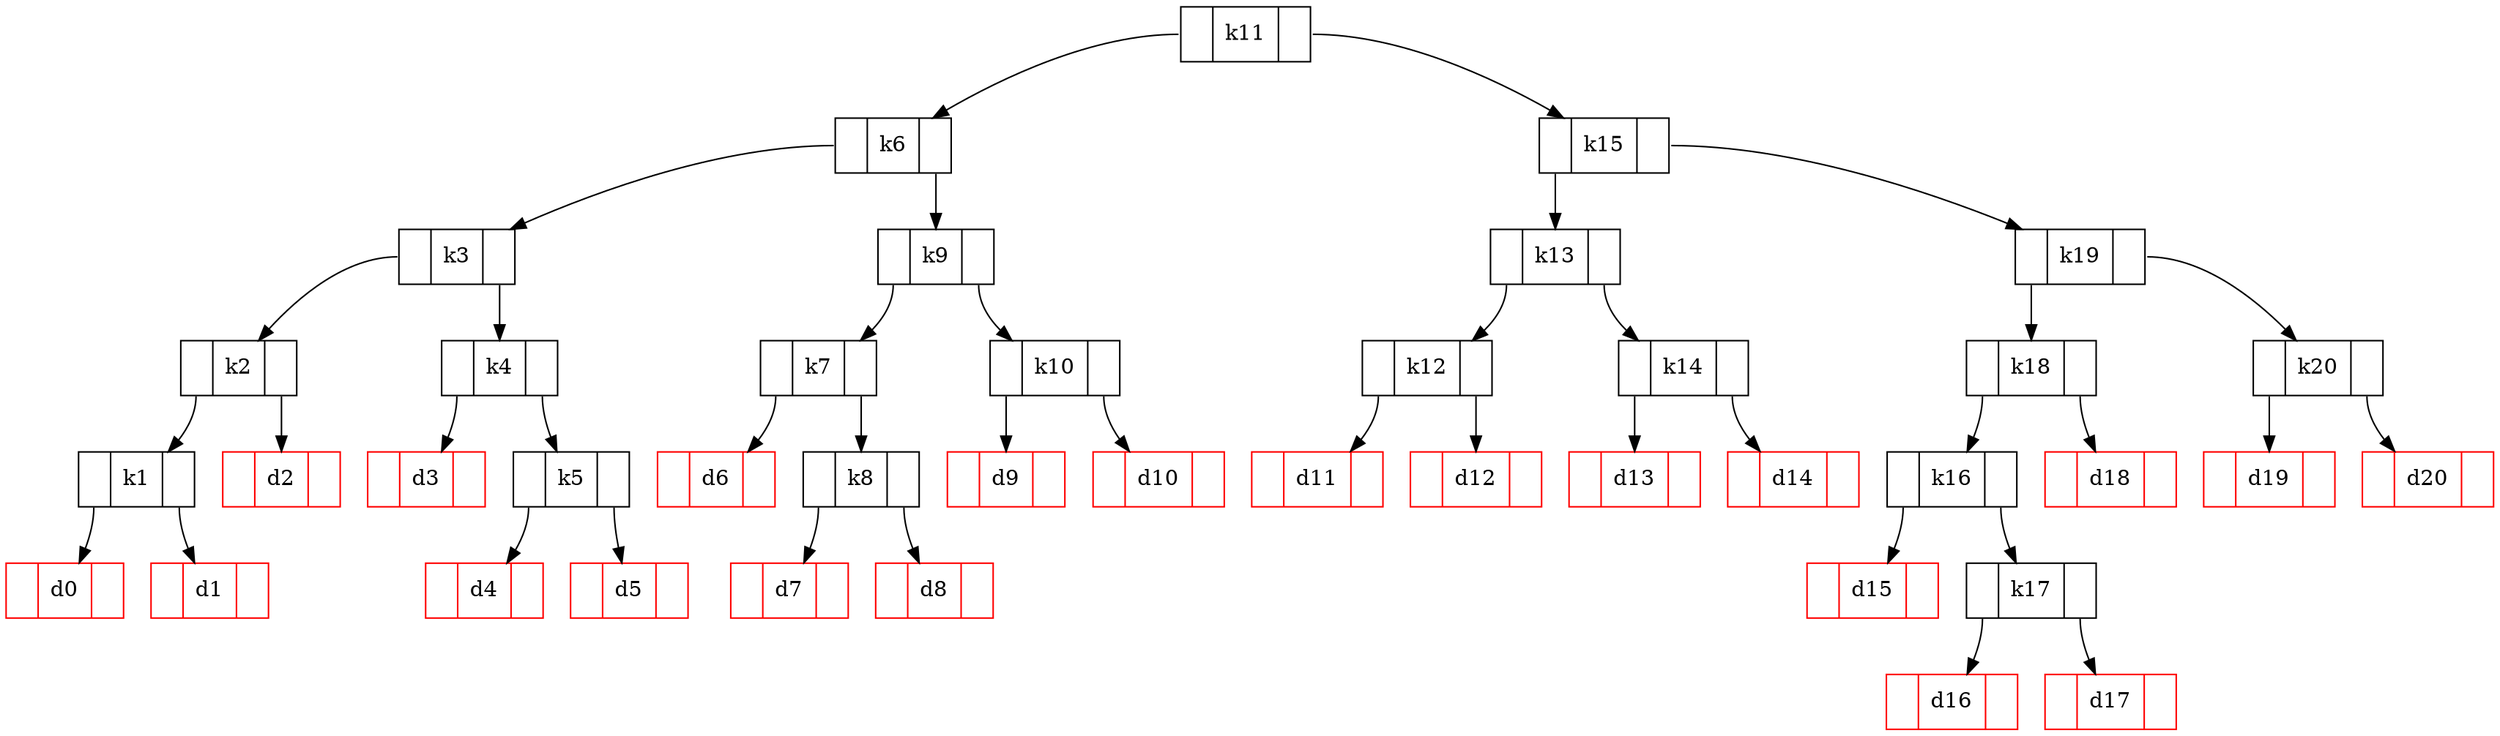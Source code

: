 digraph {
	node [shape = record];
	0 [label = "<0>  |<1>k11|<2>  "];
	0: 0 -> 1;
	1 [label = "<0>  |<1>k6|<2>  "];
	1: 0 -> 2;
	2 [label = "<0>  |<1>k3|<2>  "];
	2: 0 -> 3;
	3 [label = "<0>  |<1>k2|<2>  "];
	3: 0 -> 4;
	4 [label = "<0>  |<1>k1|<2>  "];
	4: 0 -> 5;
	5 [label = "<0>  |<1>d0|<2>  ",color=Red];
	4: 2 -> 6;
	6 [label = "<0>  |<1>d1|<2>  ",color=Red];
	3: 2 -> 7;
	7 [label = "<0>  |<1>d2|<2>  ",color=Red];
	2: 2 -> 8;
	8 [label = "<0>  |<1>k4|<2>  "];
	8: 0 -> 9;
	9 [label = "<0>  |<1>d3|<2>  ",color=Red];
	8: 2 -> 10;
	10 [label = "<0>  |<1>k5|<2>  "];
	10: 0 -> 11;
	11 [label = "<0>  |<1>d4|<2>  ",color=Red];
	10: 2 -> 12;
	12 [label = "<0>  |<1>d5|<2>  ",color=Red];
	1: 2 -> 13;
	13 [label = "<0>  |<1>k9|<2>  "];
	13: 0 -> 14;
	14 [label = "<0>  |<1>k7|<2>  "];
	14: 0 -> 15;
	15 [label = "<0>  |<1>d6|<2>  ",color=Red];
	14: 2 -> 16;
	16 [label = "<0>  |<1>k8|<2>  "];
	16: 0 -> 17;
	17 [label = "<0>  |<1>d7|<2>  ",color=Red];
	16: 2 -> 18;
	18 [label = "<0>  |<1>d8|<2>  ",color=Red];
	13: 2 -> 19;
	19 [label = "<0>  |<1>k10|<2>  "];
	19: 0 -> 20;
	20 [label = "<0>  |<1>d9|<2>  ",color=Red];
	19: 2 -> 21;
	21 [label = "<0>  |<1>d10|<2>  ",color=Red];
	0: 2 -> 22;
	22 [label = "<0>  |<1>k15|<2>  "];
	22: 0 -> 23;
	23 [label = "<0>  |<1>k13|<2>  "];
	23: 0 -> 24;
	24 [label = "<0>  |<1>k12|<2>  "];
	24: 0 -> 25;
	25 [label = "<0>  |<1>d11|<2>  ",color=Red];
	24: 2 -> 26;
	26 [label = "<0>  |<1>d12|<2>  ",color=Red];
	23: 2 -> 27;
	27 [label = "<0>  |<1>k14|<2>  "];
	27: 0 -> 28;
	28 [label = "<0>  |<1>d13|<2>  ",color=Red];
	27: 2 -> 29;
	29 [label = "<0>  |<1>d14|<2>  ",color=Red];
	22: 2 -> 30;
	30 [label = "<0>  |<1>k19|<2>  "];
	30: 0 -> 31;
	31 [label = "<0>  |<1>k18|<2>  "];
	31: 0 -> 32;
	32 [label = "<0>  |<1>k16|<2>  "];
	32: 0 -> 33;
	33 [label = "<0>  |<1>d15|<2>  ",color=Red];
	32: 2 -> 34;
	34 [label = "<0>  |<1>k17|<2>  "];
	34: 0 -> 35;
	35 [label = "<0>  |<1>d16|<2>  ",color=Red];
	34: 2 -> 36;
	36 [label = "<0>  |<1>d17|<2>  ",color=Red];
	31: 2 -> 37;
	37 [label = "<0>  |<1>d18|<2>  ",color=Red];
	30: 2 -> 38;
	38 [label = "<0>  |<1>k20|<2>  "];
	38: 0 -> 39;
	39 [label = "<0>  |<1>d19|<2>  ",color=Red];
	38: 2 -> 40;
	40 [label = "<0>  |<1>d20|<2>  ",color=Red];
}
